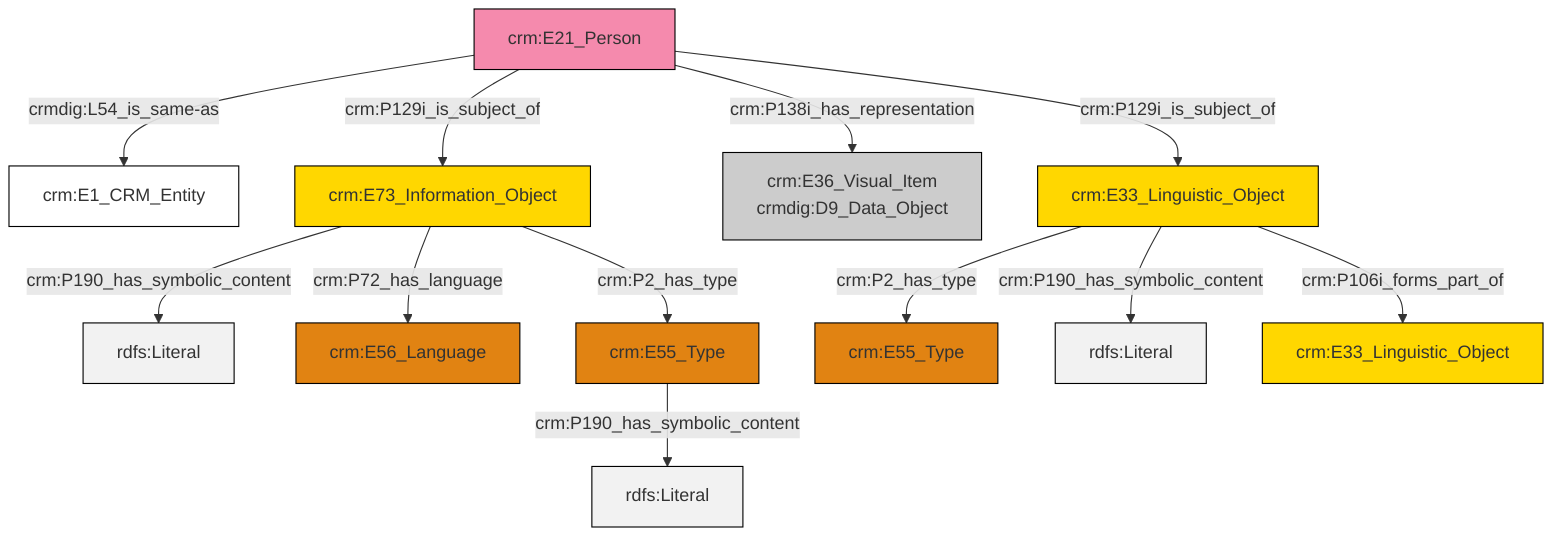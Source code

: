 graph TD
classDef Literal fill:#f2f2f2,stroke:#000000;
classDef CRM_Entity fill:#FFFFFF,stroke:#000000;
classDef Temporal_Entity fill:#00C9E6, stroke:#000000;
classDef Type fill:#E18312, stroke:#000000;
classDef Time-Span fill:#2C9C91, stroke:#000000;
classDef Appellation fill:#FFEB7F, stroke:#000000;
classDef Place fill:#008836, stroke:#000000;
classDef Persistent_Item fill:#B266B2, stroke:#000000;
classDef Conceptual_Object fill:#FFD700, stroke:#000000;
classDef Physical_Thing fill:#D2B48C, stroke:#000000;
classDef Actor fill:#f58aad, stroke:#000000;
classDef PC_Classes fill:#4ce600, stroke:#000000;
classDef Multi fill:#cccccc,stroke:#000000;

2["crm:E73_Information_Object"]:::Conceptual_Object -->|crm:P190_has_symbolic_content| 3[rdfs:Literal]:::Literal
2["crm:E73_Information_Object"]:::Conceptual_Object -->|crm:P72_has_language| 4["crm:E56_Language"]:::Type
5["crm:E55_Type"]:::Type -->|crm:P190_has_symbolic_content| 6[rdfs:Literal]:::Literal
7["crm:E21_Person"]:::Actor -->|crmdig:L54_is_same-as| 0["crm:E1_CRM_Entity"]:::CRM_Entity
7["crm:E21_Person"]:::Actor -->|crm:P129i_is_subject_of| 13["crm:E33_Linguistic_Object"]:::Conceptual_Object
7["crm:E21_Person"]:::Actor -->|crm:P129i_is_subject_of| 2["crm:E73_Information_Object"]:::Conceptual_Object
13["crm:E33_Linguistic_Object"]:::Conceptual_Object -->|crm:P2_has_type| 11["crm:E55_Type"]:::Type
13["crm:E33_Linguistic_Object"]:::Conceptual_Object -->|crm:P190_has_symbolic_content| 17[rdfs:Literal]:::Literal
13["crm:E33_Linguistic_Object"]:::Conceptual_Object -->|crm:P106i_forms_part_of| 19["crm:E33_Linguistic_Object"]:::Conceptual_Object
2["crm:E73_Information_Object"]:::Conceptual_Object -->|crm:P2_has_type| 5["crm:E55_Type"]:::Type
7["crm:E21_Person"]:::Actor -->|crm:P138i_has_representation| 9["crm:E36_Visual_Item<br>crmdig:D9_Data_Object"]:::Multi